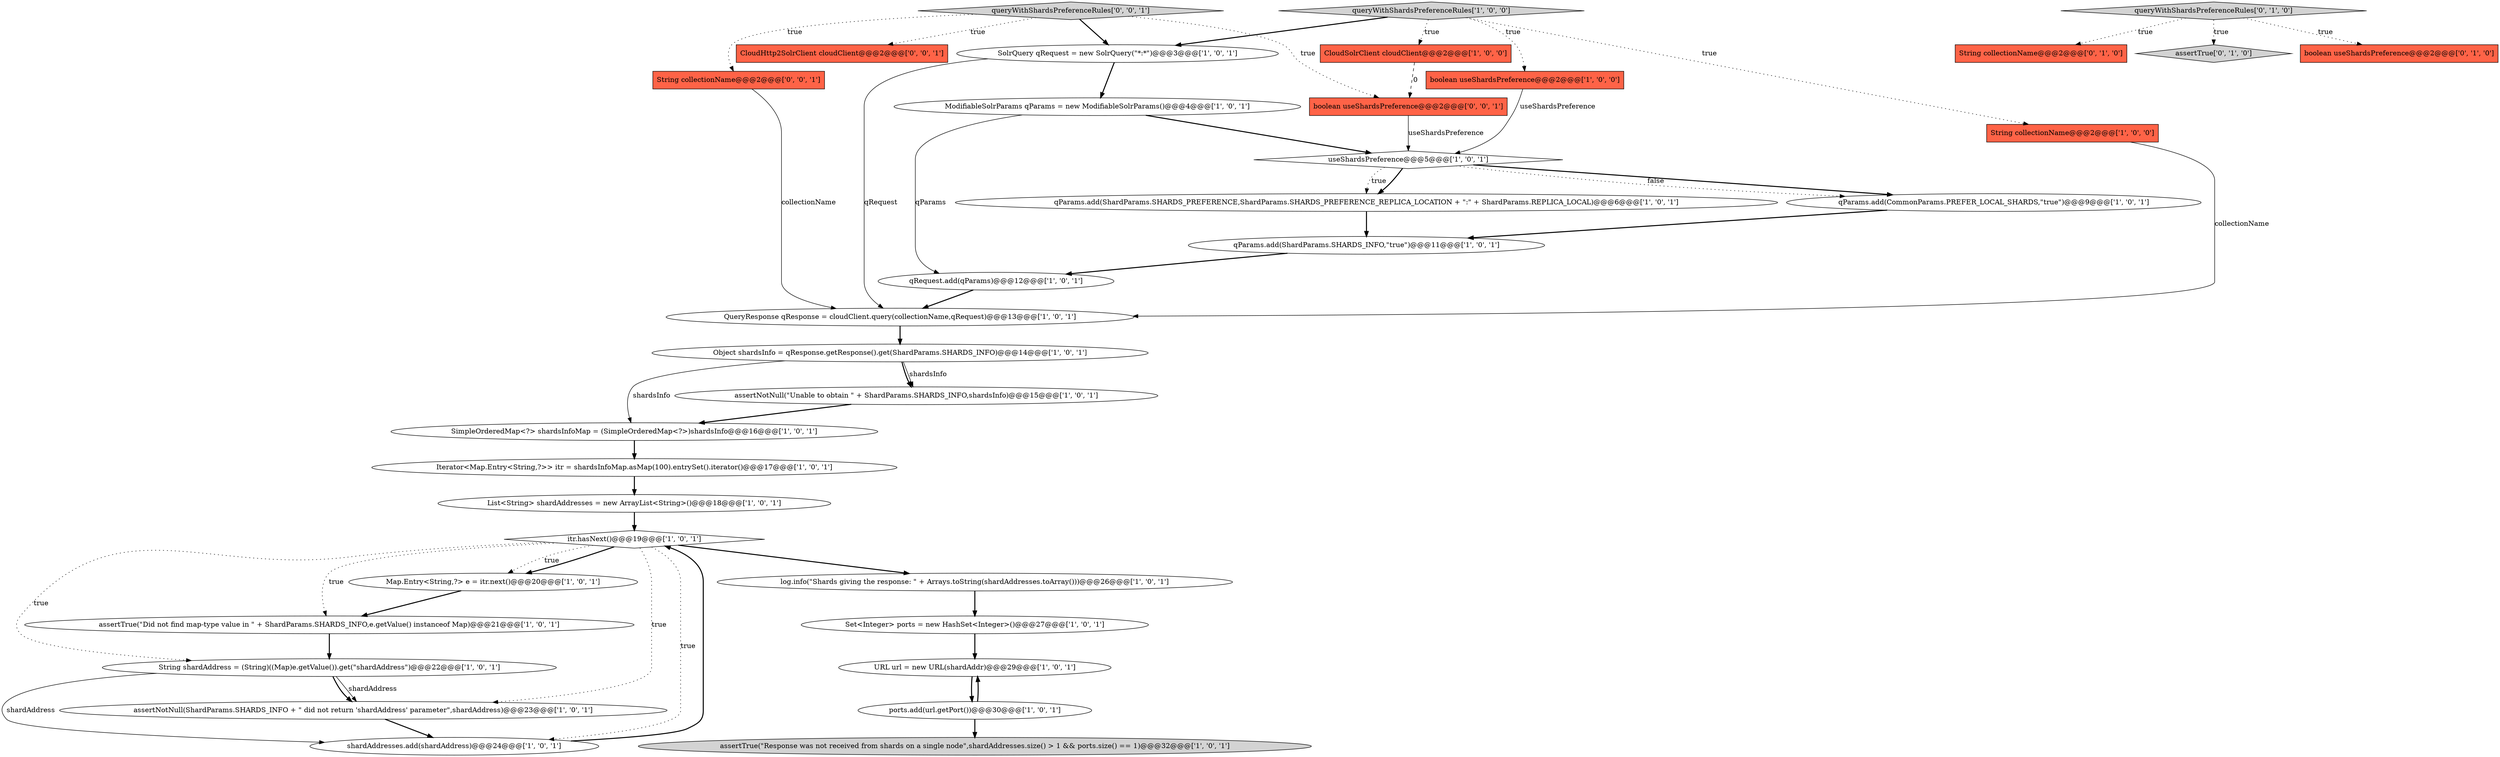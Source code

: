 digraph {
4 [style = filled, label = "QueryResponse qResponse = cloudClient.query(collectionName,qRequest)@@@13@@@['1', '0', '1']", fillcolor = white, shape = ellipse image = "AAA0AAABBB1BBB"];
17 [style = filled, label = "List<String> shardAddresses = new ArrayList<String>()@@@18@@@['1', '0', '1']", fillcolor = white, shape = ellipse image = "AAA0AAABBB1BBB"];
18 [style = filled, label = "Map.Entry<String,?> e = itr.next()@@@20@@@['1', '0', '1']", fillcolor = white, shape = ellipse image = "AAA0AAABBB1BBB"];
19 [style = filled, label = "useShardsPreference@@@5@@@['1', '0', '1']", fillcolor = white, shape = diamond image = "AAA0AAABBB1BBB"];
23 [style = filled, label = "Set<Integer> ports = new HashSet<Integer>()@@@27@@@['1', '0', '1']", fillcolor = white, shape = ellipse image = "AAA0AAABBB1BBB"];
9 [style = filled, label = "SimpleOrderedMap<?> shardsInfoMap = (SimpleOrderedMap<?>)shardsInfo@@@16@@@['1', '0', '1']", fillcolor = white, shape = ellipse image = "AAA0AAABBB1BBB"];
34 [style = filled, label = "String collectionName@@@2@@@['0', '0', '1']", fillcolor = tomato, shape = box image = "AAA0AAABBB3BBB"];
14 [style = filled, label = "assertNotNull(\"Unable to obtain \" + ShardParams.SHARDS_INFO,shardsInfo)@@@15@@@['1', '0', '1']", fillcolor = white, shape = ellipse image = "AAA0AAABBB1BBB"];
12 [style = filled, label = "boolean useShardsPreference@@@2@@@['1', '0', '0']", fillcolor = tomato, shape = box image = "AAA0AAABBB1BBB"];
22 [style = filled, label = "itr.hasNext()@@@19@@@['1', '0', '1']", fillcolor = white, shape = diamond image = "AAA0AAABBB1BBB"];
29 [style = filled, label = "String collectionName@@@2@@@['0', '1', '0']", fillcolor = tomato, shape = box image = "AAA0AAABBB2BBB"];
0 [style = filled, label = "assertNotNull(ShardParams.SHARDS_INFO + \" did not return 'shardAddress' parameter\",shardAddress)@@@23@@@['1', '0', '1']", fillcolor = white, shape = ellipse image = "AAA0AAABBB1BBB"];
7 [style = filled, label = "assertTrue(\"Response was not received from shards on a single node\",shardAddresses.size() > 1 && ports.size() == 1)@@@32@@@['1', '0', '1']", fillcolor = lightgray, shape = ellipse image = "AAA0AAABBB1BBB"];
15 [style = filled, label = "Iterator<Map.Entry<String,?>> itr = shardsInfoMap.asMap(100).entrySet().iterator()@@@17@@@['1', '0', '1']", fillcolor = white, shape = ellipse image = "AAA0AAABBB1BBB"];
24 [style = filled, label = "SolrQuery qRequest = new SolrQuery(\"*:*\")@@@3@@@['1', '0', '1']", fillcolor = white, shape = ellipse image = "AAA0AAABBB1BBB"];
20 [style = filled, label = "ModifiableSolrParams qParams = new ModifiableSolrParams()@@@4@@@['1', '0', '1']", fillcolor = white, shape = ellipse image = "AAA0AAABBB1BBB"];
3 [style = filled, label = "Object shardsInfo = qResponse.getResponse().get(ShardParams.SHARDS_INFO)@@@14@@@['1', '0', '1']", fillcolor = white, shape = ellipse image = "AAA0AAABBB1BBB"];
16 [style = filled, label = "qParams.add(CommonParams.PREFER_LOCAL_SHARDS,\"true\")@@@9@@@['1', '0', '1']", fillcolor = white, shape = ellipse image = "AAA0AAABBB1BBB"];
32 [style = filled, label = "queryWithShardsPreferenceRules['0', '0', '1']", fillcolor = lightgray, shape = diamond image = "AAA0AAABBB3BBB"];
1 [style = filled, label = "qParams.add(ShardParams.SHARDS_INFO,\"true\")@@@11@@@['1', '0', '1']", fillcolor = white, shape = ellipse image = "AAA0AAABBB1BBB"];
27 [style = filled, label = "queryWithShardsPreferenceRules['1', '0', '0']", fillcolor = lightgray, shape = diamond image = "AAA0AAABBB1BBB"];
28 [style = filled, label = "queryWithShardsPreferenceRules['0', '1', '0']", fillcolor = lightgray, shape = diamond image = "AAA0AAABBB2BBB"];
35 [style = filled, label = "boolean useShardsPreference@@@2@@@['0', '0', '1']", fillcolor = tomato, shape = box image = "AAA0AAABBB3BBB"];
10 [style = filled, label = "String shardAddress = (String)((Map)e.getValue()).get(\"shardAddress\")@@@22@@@['1', '0', '1']", fillcolor = white, shape = ellipse image = "AAA0AAABBB1BBB"];
21 [style = filled, label = "CloudSolrClient cloudClient@@@2@@@['1', '0', '0']", fillcolor = tomato, shape = box image = "AAA0AAABBB1BBB"];
8 [style = filled, label = "String collectionName@@@2@@@['1', '0', '0']", fillcolor = tomato, shape = box image = "AAA0AAABBB1BBB"];
11 [style = filled, label = "qRequest.add(qParams)@@@12@@@['1', '0', '1']", fillcolor = white, shape = ellipse image = "AAA0AAABBB1BBB"];
13 [style = filled, label = "URL url = new URL(shardAddr)@@@29@@@['1', '0', '1']", fillcolor = white, shape = ellipse image = "AAA0AAABBB1BBB"];
26 [style = filled, label = "qParams.add(ShardParams.SHARDS_PREFERENCE,ShardParams.SHARDS_PREFERENCE_REPLICA_LOCATION + \":\" + ShardParams.REPLICA_LOCAL)@@@6@@@['1', '0', '1']", fillcolor = white, shape = ellipse image = "AAA0AAABBB1BBB"];
6 [style = filled, label = "log.info(\"Shards giving the response: \" + Arrays.toString(shardAddresses.toArray()))@@@26@@@['1', '0', '1']", fillcolor = white, shape = ellipse image = "AAA0AAABBB1BBB"];
33 [style = filled, label = "CloudHttp2SolrClient cloudClient@@@2@@@['0', '0', '1']", fillcolor = tomato, shape = box image = "AAA0AAABBB3BBB"];
2 [style = filled, label = "ports.add(url.getPort())@@@30@@@['1', '0', '1']", fillcolor = white, shape = ellipse image = "AAA0AAABBB1BBB"];
5 [style = filled, label = "assertTrue(\"Did not find map-type value in \" + ShardParams.SHARDS_INFO,e.getValue() instanceof Map)@@@21@@@['1', '0', '1']", fillcolor = white, shape = ellipse image = "AAA0AAABBB1BBB"];
30 [style = filled, label = "assertTrue['0', '1', '0']", fillcolor = lightgray, shape = diamond image = "AAA0AAABBB2BBB"];
31 [style = filled, label = "boolean useShardsPreference@@@2@@@['0', '1', '0']", fillcolor = tomato, shape = box image = "AAA0AAABBB2BBB"];
25 [style = filled, label = "shardAddresses.add(shardAddress)@@@24@@@['1', '0', '1']", fillcolor = white, shape = ellipse image = "AAA0AAABBB1BBB"];
3->14 [style = solid, label="shardsInfo"];
3->9 [style = solid, label="shardsInfo"];
5->10 [style = bold, label=""];
4->3 [style = bold, label=""];
28->31 [style = dotted, label="true"];
35->19 [style = solid, label="useShardsPreference"];
22->10 [style = dotted, label="true"];
12->19 [style = solid, label="useShardsPreference"];
22->18 [style = dotted, label="true"];
20->11 [style = solid, label="qParams"];
32->35 [style = dotted, label="true"];
25->22 [style = bold, label=""];
32->34 [style = dotted, label="true"];
6->23 [style = bold, label=""];
22->0 [style = dotted, label="true"];
26->1 [style = bold, label=""];
11->4 [style = bold, label=""];
3->14 [style = bold, label=""];
22->25 [style = dotted, label="true"];
10->25 [style = solid, label="shardAddress"];
27->8 [style = dotted, label="true"];
8->4 [style = solid, label="collectionName"];
27->21 [style = dotted, label="true"];
17->22 [style = bold, label=""];
27->12 [style = dotted, label="true"];
32->33 [style = dotted, label="true"];
1->11 [style = bold, label=""];
19->16 [style = bold, label=""];
2->13 [style = bold, label=""];
22->5 [style = dotted, label="true"];
24->20 [style = bold, label=""];
28->29 [style = dotted, label="true"];
28->30 [style = dotted, label="true"];
15->17 [style = bold, label=""];
22->18 [style = bold, label=""];
34->4 [style = solid, label="collectionName"];
19->16 [style = dotted, label="false"];
16->1 [style = bold, label=""];
0->25 [style = bold, label=""];
23->13 [style = bold, label=""];
9->15 [style = bold, label=""];
19->26 [style = bold, label=""];
18->5 [style = bold, label=""];
10->0 [style = solid, label="shardAddress"];
10->0 [style = bold, label=""];
14->9 [style = bold, label=""];
27->24 [style = bold, label=""];
21->35 [style = dashed, label="0"];
2->7 [style = bold, label=""];
20->19 [style = bold, label=""];
32->24 [style = bold, label=""];
24->4 [style = solid, label="qRequest"];
19->26 [style = dotted, label="true"];
22->6 [style = bold, label=""];
13->2 [style = bold, label=""];
}
